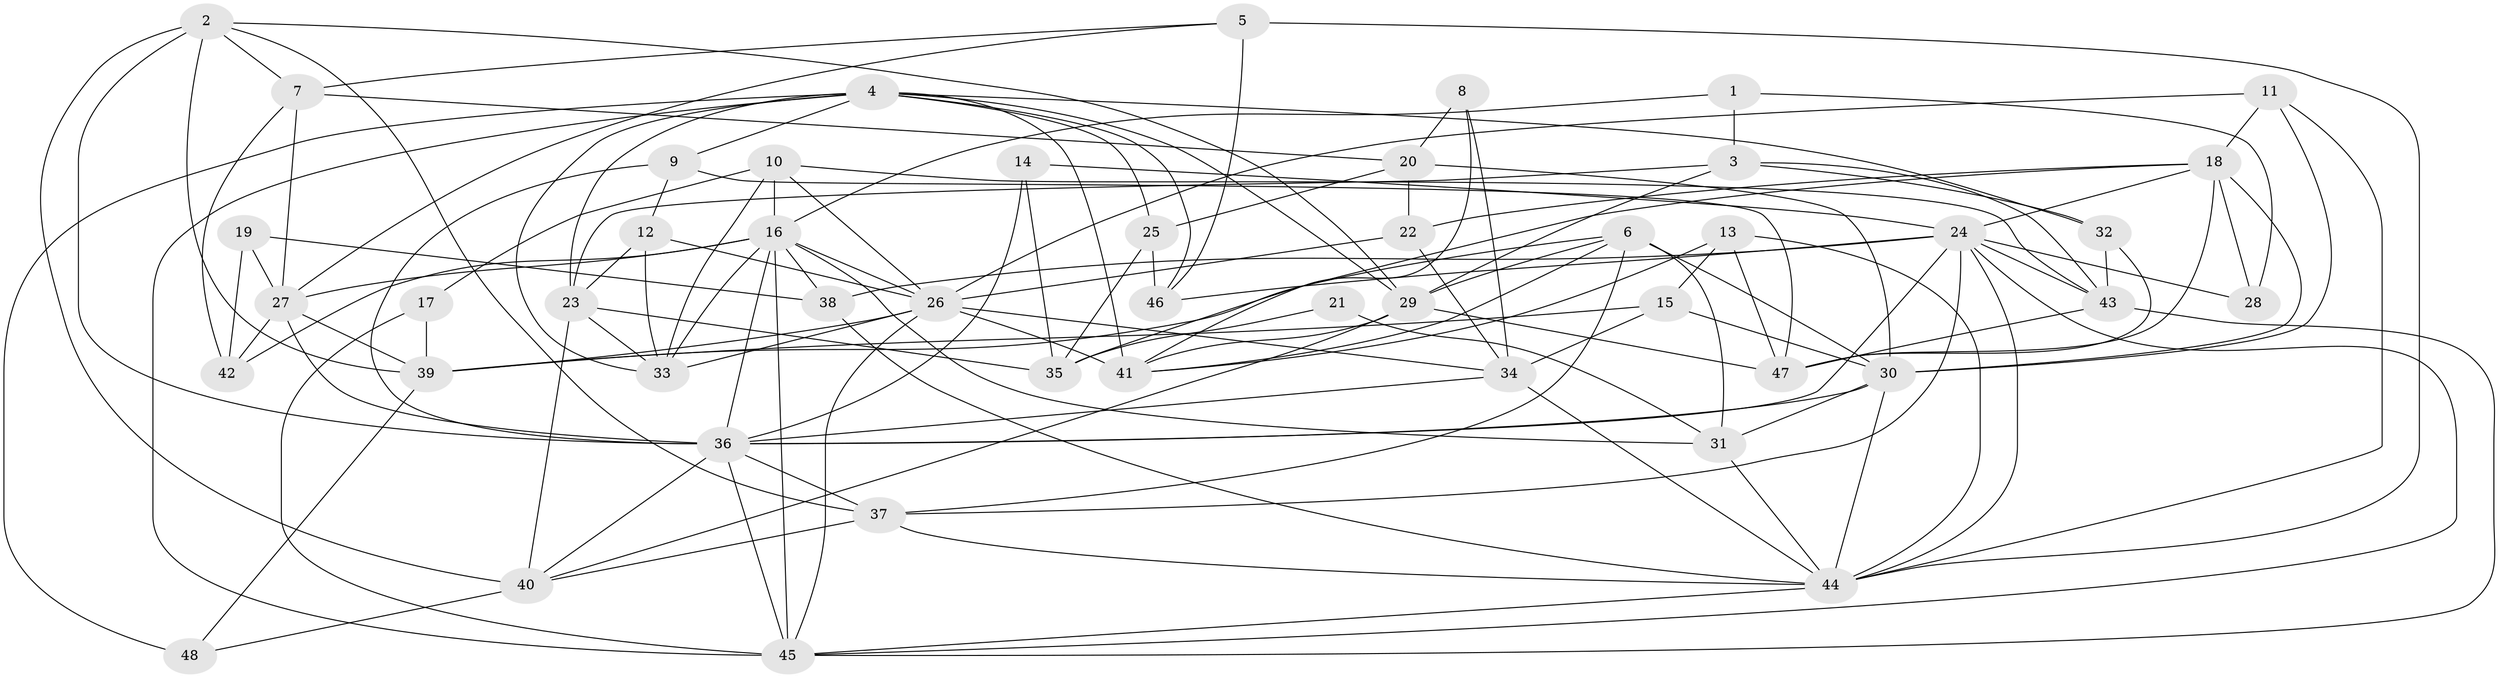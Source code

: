 // original degree distribution, {6: 0.11458333333333333, 4: 0.2916666666666667, 3: 0.19791666666666666, 5: 0.17708333333333334, 2: 0.17708333333333334, 7: 0.03125, 9: 0.010416666666666666}
// Generated by graph-tools (version 1.1) at 2025/45/03/06/25 01:45:10]
// undirected, 48 vertices, 133 edges
graph export_dot {
graph [start="1"]
  node [color=gray90,style=filled];
  1;
  2;
  3;
  4;
  5;
  6;
  7;
  8;
  9;
  10;
  11;
  12;
  13;
  14;
  15;
  16;
  17;
  18;
  19;
  20;
  21;
  22;
  23;
  24;
  25;
  26;
  27;
  28;
  29;
  30;
  31;
  32;
  33;
  34;
  35;
  36;
  37;
  38;
  39;
  40;
  41;
  42;
  43;
  44;
  45;
  46;
  47;
  48;
  1 -- 3 [weight=1.0];
  1 -- 16 [weight=1.0];
  1 -- 28 [weight=1.0];
  2 -- 7 [weight=1.0];
  2 -- 29 [weight=1.0];
  2 -- 36 [weight=1.0];
  2 -- 37 [weight=1.0];
  2 -- 39 [weight=1.0];
  2 -- 40 [weight=1.0];
  3 -- 23 [weight=1.0];
  3 -- 29 [weight=2.0];
  3 -- 32 [weight=2.0];
  3 -- 43 [weight=1.0];
  4 -- 9 [weight=1.0];
  4 -- 23 [weight=1.0];
  4 -- 25 [weight=1.0];
  4 -- 29 [weight=1.0];
  4 -- 32 [weight=1.0];
  4 -- 33 [weight=1.0];
  4 -- 41 [weight=1.0];
  4 -- 45 [weight=1.0];
  4 -- 46 [weight=1.0];
  4 -- 48 [weight=1.0];
  5 -- 7 [weight=1.0];
  5 -- 27 [weight=1.0];
  5 -- 44 [weight=2.0];
  5 -- 46 [weight=2.0];
  6 -- 29 [weight=1.0];
  6 -- 30 [weight=1.0];
  6 -- 31 [weight=1.0];
  6 -- 37 [weight=1.0];
  6 -- 39 [weight=1.0];
  6 -- 41 [weight=1.0];
  7 -- 20 [weight=1.0];
  7 -- 27 [weight=1.0];
  7 -- 42 [weight=1.0];
  8 -- 20 [weight=1.0];
  8 -- 34 [weight=1.0];
  8 -- 41 [weight=1.0];
  9 -- 12 [weight=1.0];
  9 -- 36 [weight=1.0];
  9 -- 47 [weight=1.0];
  10 -- 16 [weight=1.0];
  10 -- 17 [weight=1.0];
  10 -- 26 [weight=1.0];
  10 -- 33 [weight=1.0];
  10 -- 43 [weight=1.0];
  11 -- 18 [weight=1.0];
  11 -- 26 [weight=1.0];
  11 -- 30 [weight=1.0];
  11 -- 44 [weight=1.0];
  12 -- 23 [weight=1.0];
  12 -- 26 [weight=1.0];
  12 -- 33 [weight=1.0];
  13 -- 15 [weight=1.0];
  13 -- 41 [weight=1.0];
  13 -- 44 [weight=1.0];
  13 -- 47 [weight=1.0];
  14 -- 24 [weight=1.0];
  14 -- 35 [weight=1.0];
  14 -- 36 [weight=1.0];
  15 -- 30 [weight=1.0];
  15 -- 34 [weight=1.0];
  15 -- 39 [weight=1.0];
  16 -- 26 [weight=1.0];
  16 -- 27 [weight=1.0];
  16 -- 31 [weight=1.0];
  16 -- 33 [weight=1.0];
  16 -- 36 [weight=1.0];
  16 -- 38 [weight=1.0];
  16 -- 42 [weight=1.0];
  16 -- 45 [weight=1.0];
  17 -- 39 [weight=1.0];
  17 -- 45 [weight=1.0];
  18 -- 22 [weight=1.0];
  18 -- 24 [weight=1.0];
  18 -- 28 [weight=2.0];
  18 -- 30 [weight=1.0];
  18 -- 35 [weight=1.0];
  18 -- 47 [weight=1.0];
  19 -- 27 [weight=1.0];
  19 -- 38 [weight=1.0];
  19 -- 42 [weight=1.0];
  20 -- 22 [weight=1.0];
  20 -- 25 [weight=1.0];
  20 -- 30 [weight=1.0];
  21 -- 31 [weight=1.0];
  21 -- 35 [weight=1.0];
  22 -- 26 [weight=1.0];
  22 -- 34 [weight=1.0];
  23 -- 33 [weight=1.0];
  23 -- 35 [weight=1.0];
  23 -- 40 [weight=2.0];
  24 -- 28 [weight=1.0];
  24 -- 36 [weight=1.0];
  24 -- 37 [weight=1.0];
  24 -- 38 [weight=1.0];
  24 -- 43 [weight=1.0];
  24 -- 44 [weight=1.0];
  24 -- 45 [weight=1.0];
  24 -- 46 [weight=1.0];
  25 -- 35 [weight=1.0];
  25 -- 46 [weight=1.0];
  26 -- 33 [weight=1.0];
  26 -- 34 [weight=2.0];
  26 -- 39 [weight=1.0];
  26 -- 41 [weight=1.0];
  26 -- 45 [weight=1.0];
  27 -- 36 [weight=1.0];
  27 -- 39 [weight=1.0];
  27 -- 42 [weight=1.0];
  29 -- 40 [weight=1.0];
  29 -- 41 [weight=1.0];
  29 -- 47 [weight=1.0];
  30 -- 31 [weight=1.0];
  30 -- 36 [weight=1.0];
  30 -- 44 [weight=1.0];
  31 -- 44 [weight=1.0];
  32 -- 43 [weight=1.0];
  32 -- 47 [weight=1.0];
  34 -- 36 [weight=1.0];
  34 -- 44 [weight=2.0];
  36 -- 37 [weight=1.0];
  36 -- 40 [weight=1.0];
  36 -- 45 [weight=2.0];
  37 -- 40 [weight=1.0];
  37 -- 44 [weight=1.0];
  38 -- 44 [weight=1.0];
  39 -- 48 [weight=1.0];
  40 -- 48 [weight=1.0];
  43 -- 45 [weight=1.0];
  43 -- 47 [weight=1.0];
  44 -- 45 [weight=1.0];
}
